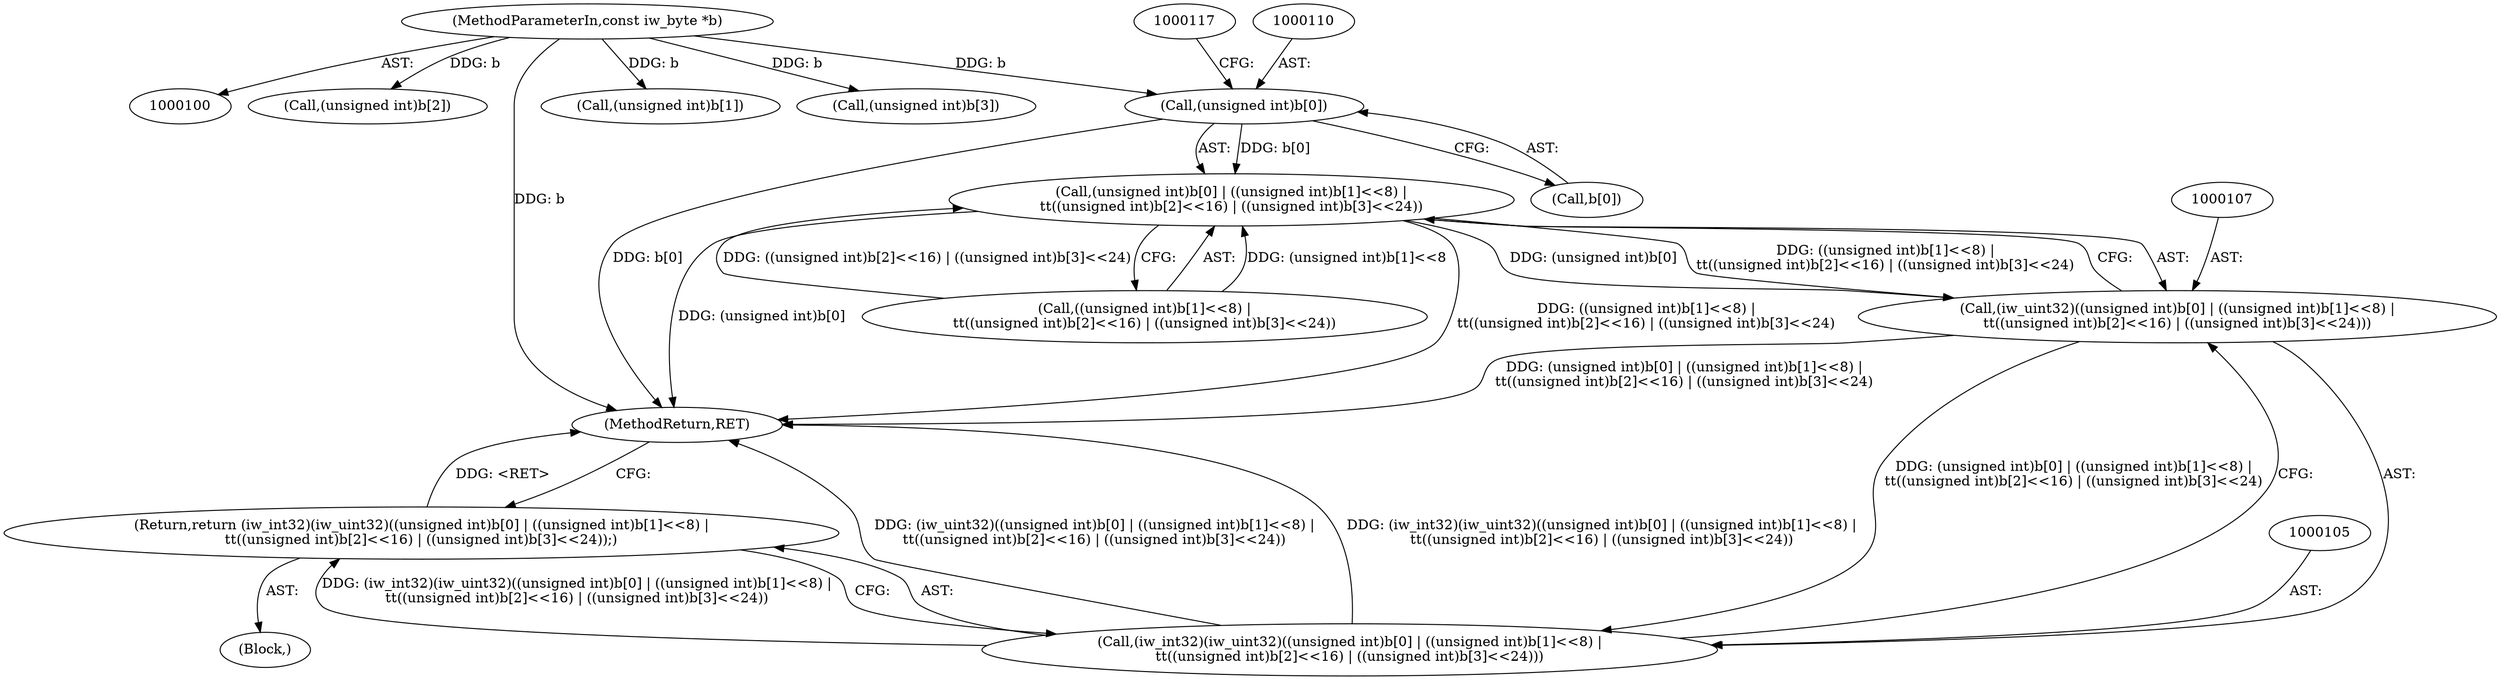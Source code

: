 digraph "0_imageworsener_a00183107d4b84bc8a714290e824ca9c68dac738_1@array" {
"1000109" [label="(Call,(unsigned int)b[0])"];
"1000101" [label="(MethodParameterIn,const iw_byte *b)"];
"1000108" [label="(Call,(unsigned int)b[0] | ((unsigned int)b[1]<<8) |\n\t\t((unsigned int)b[2]<<16) | ((unsigned int)b[3]<<24))"];
"1000106" [label="(Call,(iw_uint32)((unsigned int)b[0] | ((unsigned int)b[1]<<8) |\n\t\t((unsigned int)b[2]<<16) | ((unsigned int)b[3]<<24)))"];
"1000104" [label="(Call,(iw_int32)(iw_uint32)((unsigned int)b[0] | ((unsigned int)b[1]<<8) |\n\t\t((unsigned int)b[2]<<16) | ((unsigned int)b[3]<<24)))"];
"1000103" [label="(Return,return (iw_int32)(iw_uint32)((unsigned int)b[0] | ((unsigned int)b[1]<<8) |\n\t\t((unsigned int)b[2]<<16) | ((unsigned int)b[3]<<24));)"];
"1000114" [label="(Call,((unsigned int)b[1]<<8) |\n\t\t((unsigned int)b[2]<<16) | ((unsigned int)b[3]<<24))"];
"1000101" [label="(MethodParameterIn,const iw_byte *b)"];
"1000104" [label="(Call,(iw_int32)(iw_uint32)((unsigned int)b[0] | ((unsigned int)b[1]<<8) |\n\t\t((unsigned int)b[2]<<16) | ((unsigned int)b[3]<<24)))"];
"1000124" [label="(Call,(unsigned int)b[2])"];
"1000111" [label="(Call,b[0])"];
"1000108" [label="(Call,(unsigned int)b[0] | ((unsigned int)b[1]<<8) |\n\t\t((unsigned int)b[2]<<16) | ((unsigned int)b[3]<<24))"];
"1000103" [label="(Return,return (iw_int32)(iw_uint32)((unsigned int)b[0] | ((unsigned int)b[1]<<8) |\n\t\t((unsigned int)b[2]<<16) | ((unsigned int)b[3]<<24));)"];
"1000109" [label="(Call,(unsigned int)b[0])"];
"1000116" [label="(Call,(unsigned int)b[1])"];
"1000106" [label="(Call,(iw_uint32)((unsigned int)b[0] | ((unsigned int)b[1]<<8) |\n\t\t((unsigned int)b[2]<<16) | ((unsigned int)b[3]<<24)))"];
"1000102" [label="(Block,)"];
"1000131" [label="(Call,(unsigned int)b[3])"];
"1000137" [label="(MethodReturn,RET)"];
"1000109" -> "1000108"  [label="AST: "];
"1000109" -> "1000111"  [label="CFG: "];
"1000110" -> "1000109"  [label="AST: "];
"1000111" -> "1000109"  [label="AST: "];
"1000117" -> "1000109"  [label="CFG: "];
"1000109" -> "1000137"  [label="DDG: b[0]"];
"1000109" -> "1000108"  [label="DDG: b[0]"];
"1000101" -> "1000109"  [label="DDG: b"];
"1000101" -> "1000100"  [label="AST: "];
"1000101" -> "1000137"  [label="DDG: b"];
"1000101" -> "1000116"  [label="DDG: b"];
"1000101" -> "1000124"  [label="DDG: b"];
"1000101" -> "1000131"  [label="DDG: b"];
"1000108" -> "1000106"  [label="AST: "];
"1000108" -> "1000114"  [label="CFG: "];
"1000114" -> "1000108"  [label="AST: "];
"1000106" -> "1000108"  [label="CFG: "];
"1000108" -> "1000137"  [label="DDG: ((unsigned int)b[1]<<8) |\n\t\t((unsigned int)b[2]<<16) | ((unsigned int)b[3]<<24)"];
"1000108" -> "1000137"  [label="DDG: (unsigned int)b[0]"];
"1000108" -> "1000106"  [label="DDG: (unsigned int)b[0]"];
"1000108" -> "1000106"  [label="DDG: ((unsigned int)b[1]<<8) |\n\t\t((unsigned int)b[2]<<16) | ((unsigned int)b[3]<<24)"];
"1000114" -> "1000108"  [label="DDG: (unsigned int)b[1]<<8"];
"1000114" -> "1000108"  [label="DDG: ((unsigned int)b[2]<<16) | ((unsigned int)b[3]<<24)"];
"1000106" -> "1000104"  [label="AST: "];
"1000107" -> "1000106"  [label="AST: "];
"1000104" -> "1000106"  [label="CFG: "];
"1000106" -> "1000137"  [label="DDG: (unsigned int)b[0] | ((unsigned int)b[1]<<8) |\n\t\t((unsigned int)b[2]<<16) | ((unsigned int)b[3]<<24)"];
"1000106" -> "1000104"  [label="DDG: (unsigned int)b[0] | ((unsigned int)b[1]<<8) |\n\t\t((unsigned int)b[2]<<16) | ((unsigned int)b[3]<<24)"];
"1000104" -> "1000103"  [label="AST: "];
"1000105" -> "1000104"  [label="AST: "];
"1000103" -> "1000104"  [label="CFG: "];
"1000104" -> "1000137"  [label="DDG: (iw_int32)(iw_uint32)((unsigned int)b[0] | ((unsigned int)b[1]<<8) |\n\t\t((unsigned int)b[2]<<16) | ((unsigned int)b[3]<<24))"];
"1000104" -> "1000137"  [label="DDG: (iw_uint32)((unsigned int)b[0] | ((unsigned int)b[1]<<8) |\n\t\t((unsigned int)b[2]<<16) | ((unsigned int)b[3]<<24))"];
"1000104" -> "1000103"  [label="DDG: (iw_int32)(iw_uint32)((unsigned int)b[0] | ((unsigned int)b[1]<<8) |\n\t\t((unsigned int)b[2]<<16) | ((unsigned int)b[3]<<24))"];
"1000103" -> "1000102"  [label="AST: "];
"1000137" -> "1000103"  [label="CFG: "];
"1000103" -> "1000137"  [label="DDG: <RET>"];
}

